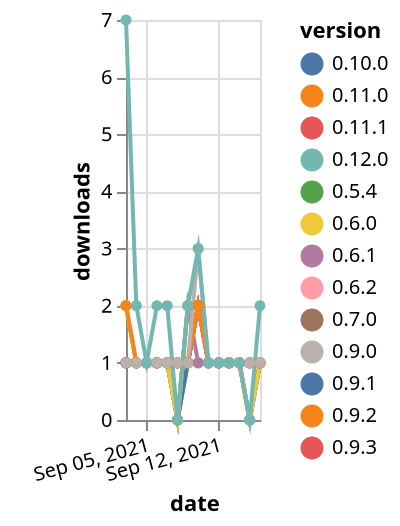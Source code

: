 {"$schema": "https://vega.github.io/schema/vega-lite/v5.json", "description": "A simple bar chart with embedded data.", "data": {"values": [{"date": "2021-09-03", "total": 136, "delta": 1, "version": "0.9.2"}, {"date": "2021-09-04", "total": 137, "delta": 1, "version": "0.9.2"}, {"date": "2021-09-05", "total": 138, "delta": 1, "version": "0.9.2"}, {"date": "2021-09-06", "total": 139, "delta": 1, "version": "0.9.2"}, {"date": "2021-09-07", "total": 140, "delta": 1, "version": "0.9.2"}, {"date": "2021-09-08", "total": 141, "delta": 1, "version": "0.9.2"}, {"date": "2021-09-09", "total": 142, "delta": 1, "version": "0.9.2"}, {"date": "2021-09-10", "total": 143, "delta": 1, "version": "0.9.2"}, {"date": "2021-09-11", "total": 144, "delta": 1, "version": "0.9.2"}, {"date": "2021-09-12", "total": 145, "delta": 1, "version": "0.9.2"}, {"date": "2021-09-13", "total": 146, "delta": 1, "version": "0.9.2"}, {"date": "2021-09-14", "total": 147, "delta": 1, "version": "0.9.2"}, {"date": "2021-09-15", "total": 148, "delta": 1, "version": "0.9.2"}, {"date": "2021-09-16", "total": 149, "delta": 1, "version": "0.9.2"}, {"date": "2021-09-03", "total": 157, "delta": 1, "version": "0.7.0"}, {"date": "2021-09-04", "total": 158, "delta": 1, "version": "0.7.0"}, {"date": "2021-09-05", "total": 159, "delta": 1, "version": "0.7.0"}, {"date": "2021-09-06", "total": 160, "delta": 1, "version": "0.7.0"}, {"date": "2021-09-07", "total": 161, "delta": 1, "version": "0.7.0"}, {"date": "2021-09-08", "total": 161, "delta": 0, "version": "0.7.0"}, {"date": "2021-09-09", "total": 162, "delta": 1, "version": "0.7.0"}, {"date": "2021-09-10", "total": 164, "delta": 2, "version": "0.7.0"}, {"date": "2021-09-11", "total": 165, "delta": 1, "version": "0.7.0"}, {"date": "2021-09-12", "total": 166, "delta": 1, "version": "0.7.0"}, {"date": "2021-09-13", "total": 167, "delta": 1, "version": "0.7.0"}, {"date": "2021-09-14", "total": 168, "delta": 1, "version": "0.7.0"}, {"date": "2021-09-15", "total": 168, "delta": 0, "version": "0.7.0"}, {"date": "2021-09-16", "total": 169, "delta": 1, "version": "0.7.0"}, {"date": "2021-09-03", "total": 253, "delta": 1, "version": "0.6.1"}, {"date": "2021-09-04", "total": 254, "delta": 1, "version": "0.6.1"}, {"date": "2021-09-05", "total": 255, "delta": 1, "version": "0.6.1"}, {"date": "2021-09-06", "total": 256, "delta": 1, "version": "0.6.1"}, {"date": "2021-09-07", "total": 257, "delta": 1, "version": "0.6.1"}, {"date": "2021-09-08", "total": 257, "delta": 0, "version": "0.6.1"}, {"date": "2021-09-09", "total": 259, "delta": 2, "version": "0.6.1"}, {"date": "2021-09-10", "total": 260, "delta": 1, "version": "0.6.1"}, {"date": "2021-09-11", "total": 261, "delta": 1, "version": "0.6.1"}, {"date": "2021-09-12", "total": 262, "delta": 1, "version": "0.6.1"}, {"date": "2021-09-13", "total": 263, "delta": 1, "version": "0.6.1"}, {"date": "2021-09-14", "total": 264, "delta": 1, "version": "0.6.1"}, {"date": "2021-09-15", "total": 264, "delta": 0, "version": "0.6.1"}, {"date": "2021-09-16", "total": 265, "delta": 1, "version": "0.6.1"}, {"date": "2021-09-03", "total": 135, "delta": 1, "version": "0.10.0"}, {"date": "2021-09-04", "total": 136, "delta": 1, "version": "0.10.0"}, {"date": "2021-09-05", "total": 137, "delta": 1, "version": "0.10.0"}, {"date": "2021-09-06", "total": 138, "delta": 1, "version": "0.10.0"}, {"date": "2021-09-07", "total": 139, "delta": 1, "version": "0.10.0"}, {"date": "2021-09-08", "total": 139, "delta": 0, "version": "0.10.0"}, {"date": "2021-09-09", "total": 140, "delta": 1, "version": "0.10.0"}, {"date": "2021-09-10", "total": 142, "delta": 2, "version": "0.10.0"}, {"date": "2021-09-11", "total": 143, "delta": 1, "version": "0.10.0"}, {"date": "2021-09-12", "total": 144, "delta": 1, "version": "0.10.0"}, {"date": "2021-09-13", "total": 145, "delta": 1, "version": "0.10.0"}, {"date": "2021-09-14", "total": 146, "delta": 1, "version": "0.10.0"}, {"date": "2021-09-15", "total": 146, "delta": 0, "version": "0.10.0"}, {"date": "2021-09-16", "total": 147, "delta": 1, "version": "0.10.0"}, {"date": "2021-09-03", "total": 149, "delta": 1, "version": "0.6.2"}, {"date": "2021-09-04", "total": 150, "delta": 1, "version": "0.6.2"}, {"date": "2021-09-05", "total": 151, "delta": 1, "version": "0.6.2"}, {"date": "2021-09-06", "total": 152, "delta": 1, "version": "0.6.2"}, {"date": "2021-09-07", "total": 153, "delta": 1, "version": "0.6.2"}, {"date": "2021-09-08", "total": 153, "delta": 0, "version": "0.6.2"}, {"date": "2021-09-09", "total": 155, "delta": 2, "version": "0.6.2"}, {"date": "2021-09-10", "total": 157, "delta": 2, "version": "0.6.2"}, {"date": "2021-09-11", "total": 158, "delta": 1, "version": "0.6.2"}, {"date": "2021-09-12", "total": 159, "delta": 1, "version": "0.6.2"}, {"date": "2021-09-13", "total": 160, "delta": 1, "version": "0.6.2"}, {"date": "2021-09-14", "total": 161, "delta": 1, "version": "0.6.2"}, {"date": "2021-09-15", "total": 161, "delta": 0, "version": "0.6.2"}, {"date": "2021-09-16", "total": 162, "delta": 1, "version": "0.6.2"}, {"date": "2021-09-03", "total": 131, "delta": 1, "version": "0.9.1"}, {"date": "2021-09-04", "total": 132, "delta": 1, "version": "0.9.1"}, {"date": "2021-09-05", "total": 133, "delta": 1, "version": "0.9.1"}, {"date": "2021-09-06", "total": 134, "delta": 1, "version": "0.9.1"}, {"date": "2021-09-07", "total": 135, "delta": 1, "version": "0.9.1"}, {"date": "2021-09-08", "total": 136, "delta": 1, "version": "0.9.1"}, {"date": "2021-09-09", "total": 137, "delta": 1, "version": "0.9.1"}, {"date": "2021-09-10", "total": 139, "delta": 2, "version": "0.9.1"}, {"date": "2021-09-11", "total": 140, "delta": 1, "version": "0.9.1"}, {"date": "2021-09-12", "total": 141, "delta": 1, "version": "0.9.1"}, {"date": "2021-09-13", "total": 142, "delta": 1, "version": "0.9.1"}, {"date": "2021-09-14", "total": 143, "delta": 1, "version": "0.9.1"}, {"date": "2021-09-15", "total": 144, "delta": 1, "version": "0.9.1"}, {"date": "2021-09-16", "total": 145, "delta": 1, "version": "0.9.1"}, {"date": "2021-09-03", "total": 113, "delta": 2, "version": "0.11.1"}, {"date": "2021-09-04", "total": 114, "delta": 1, "version": "0.11.1"}, {"date": "2021-09-05", "total": 115, "delta": 1, "version": "0.11.1"}, {"date": "2021-09-06", "total": 116, "delta": 1, "version": "0.11.1"}, {"date": "2021-09-07", "total": 117, "delta": 1, "version": "0.11.1"}, {"date": "2021-09-08", "total": 118, "delta": 1, "version": "0.11.1"}, {"date": "2021-09-09", "total": 119, "delta": 1, "version": "0.11.1"}, {"date": "2021-09-10", "total": 121, "delta": 2, "version": "0.11.1"}, {"date": "2021-09-11", "total": 122, "delta": 1, "version": "0.11.1"}, {"date": "2021-09-12", "total": 123, "delta": 1, "version": "0.11.1"}, {"date": "2021-09-13", "total": 124, "delta": 1, "version": "0.11.1"}, {"date": "2021-09-14", "total": 125, "delta": 1, "version": "0.11.1"}, {"date": "2021-09-15", "total": 126, "delta": 1, "version": "0.11.1"}, {"date": "2021-09-16", "total": 127, "delta": 1, "version": "0.11.1"}, {"date": "2021-09-03", "total": 174, "delta": 1, "version": "0.5.4"}, {"date": "2021-09-04", "total": 175, "delta": 1, "version": "0.5.4"}, {"date": "2021-09-05", "total": 176, "delta": 1, "version": "0.5.4"}, {"date": "2021-09-06", "total": 177, "delta": 1, "version": "0.5.4"}, {"date": "2021-09-07", "total": 178, "delta": 1, "version": "0.5.4"}, {"date": "2021-09-08", "total": 178, "delta": 0, "version": "0.5.4"}, {"date": "2021-09-09", "total": 180, "delta": 2, "version": "0.5.4"}, {"date": "2021-09-10", "total": 182, "delta": 2, "version": "0.5.4"}, {"date": "2021-09-11", "total": 183, "delta": 1, "version": "0.5.4"}, {"date": "2021-09-12", "total": 184, "delta": 1, "version": "0.5.4"}, {"date": "2021-09-13", "total": 185, "delta": 1, "version": "0.5.4"}, {"date": "2021-09-14", "total": 186, "delta": 1, "version": "0.5.4"}, {"date": "2021-09-15", "total": 186, "delta": 0, "version": "0.5.4"}, {"date": "2021-09-16", "total": 187, "delta": 1, "version": "0.5.4"}, {"date": "2021-09-03", "total": 157, "delta": 2, "version": "0.6.0"}, {"date": "2021-09-04", "total": 158, "delta": 1, "version": "0.6.0"}, {"date": "2021-09-05", "total": 159, "delta": 1, "version": "0.6.0"}, {"date": "2021-09-06", "total": 160, "delta": 1, "version": "0.6.0"}, {"date": "2021-09-07", "total": 161, "delta": 1, "version": "0.6.0"}, {"date": "2021-09-08", "total": 161, "delta": 0, "version": "0.6.0"}, {"date": "2021-09-09", "total": 163, "delta": 2, "version": "0.6.0"}, {"date": "2021-09-10", "total": 165, "delta": 2, "version": "0.6.0"}, {"date": "2021-09-11", "total": 166, "delta": 1, "version": "0.6.0"}, {"date": "2021-09-12", "total": 167, "delta": 1, "version": "0.6.0"}, {"date": "2021-09-13", "total": 168, "delta": 1, "version": "0.6.0"}, {"date": "2021-09-14", "total": 169, "delta": 1, "version": "0.6.0"}, {"date": "2021-09-15", "total": 169, "delta": 0, "version": "0.6.0"}, {"date": "2021-09-16", "total": 170, "delta": 1, "version": "0.6.0"}, {"date": "2021-09-03", "total": 163, "delta": 1, "version": "0.9.3"}, {"date": "2021-09-04", "total": 164, "delta": 1, "version": "0.9.3"}, {"date": "2021-09-05", "total": 165, "delta": 1, "version": "0.9.3"}, {"date": "2021-09-06", "total": 166, "delta": 1, "version": "0.9.3"}, {"date": "2021-09-07", "total": 167, "delta": 1, "version": "0.9.3"}, {"date": "2021-09-08", "total": 168, "delta": 1, "version": "0.9.3"}, {"date": "2021-09-09", "total": 169, "delta": 1, "version": "0.9.3"}, {"date": "2021-09-10", "total": 171, "delta": 2, "version": "0.9.3"}, {"date": "2021-09-11", "total": 172, "delta": 1, "version": "0.9.3"}, {"date": "2021-09-12", "total": 173, "delta": 1, "version": "0.9.3"}, {"date": "2021-09-13", "total": 174, "delta": 1, "version": "0.9.3"}, {"date": "2021-09-14", "total": 175, "delta": 1, "version": "0.9.3"}, {"date": "2021-09-15", "total": 176, "delta": 1, "version": "0.9.3"}, {"date": "2021-09-16", "total": 177, "delta": 1, "version": "0.9.3"}, {"date": "2021-09-03", "total": 130, "delta": 2, "version": "0.11.0"}, {"date": "2021-09-04", "total": 131, "delta": 1, "version": "0.11.0"}, {"date": "2021-09-05", "total": 132, "delta": 1, "version": "0.11.0"}, {"date": "2021-09-06", "total": 133, "delta": 1, "version": "0.11.0"}, {"date": "2021-09-07", "total": 134, "delta": 1, "version": "0.11.0"}, {"date": "2021-09-08", "total": 135, "delta": 1, "version": "0.11.0"}, {"date": "2021-09-09", "total": 136, "delta": 1, "version": "0.11.0"}, {"date": "2021-09-10", "total": 138, "delta": 2, "version": "0.11.0"}, {"date": "2021-09-11", "total": 139, "delta": 1, "version": "0.11.0"}, {"date": "2021-09-12", "total": 140, "delta": 1, "version": "0.11.0"}, {"date": "2021-09-13", "total": 141, "delta": 1, "version": "0.11.0"}, {"date": "2021-09-14", "total": 142, "delta": 1, "version": "0.11.0"}, {"date": "2021-09-15", "total": 143, "delta": 1, "version": "0.11.0"}, {"date": "2021-09-16", "total": 144, "delta": 1, "version": "0.11.0"}, {"date": "2021-09-03", "total": 297, "delta": 1, "version": "0.9.0"}, {"date": "2021-09-04", "total": 298, "delta": 1, "version": "0.9.0"}, {"date": "2021-09-05", "total": 299, "delta": 1, "version": "0.9.0"}, {"date": "2021-09-06", "total": 300, "delta": 1, "version": "0.9.0"}, {"date": "2021-09-07", "total": 301, "delta": 1, "version": "0.9.0"}, {"date": "2021-09-08", "total": 302, "delta": 1, "version": "0.9.0"}, {"date": "2021-09-09", "total": 303, "delta": 1, "version": "0.9.0"}, {"date": "2021-09-10", "total": 306, "delta": 3, "version": "0.9.0"}, {"date": "2021-09-11", "total": 307, "delta": 1, "version": "0.9.0"}, {"date": "2021-09-12", "total": 308, "delta": 1, "version": "0.9.0"}, {"date": "2021-09-13", "total": 309, "delta": 1, "version": "0.9.0"}, {"date": "2021-09-14", "total": 310, "delta": 1, "version": "0.9.0"}, {"date": "2021-09-15", "total": 311, "delta": 1, "version": "0.9.0"}, {"date": "2021-09-16", "total": 312, "delta": 1, "version": "0.9.0"}, {"date": "2021-09-03", "total": 113, "delta": 7, "version": "0.12.0"}, {"date": "2021-09-04", "total": 115, "delta": 2, "version": "0.12.0"}, {"date": "2021-09-05", "total": 116, "delta": 1, "version": "0.12.0"}, {"date": "2021-09-06", "total": 118, "delta": 2, "version": "0.12.0"}, {"date": "2021-09-07", "total": 120, "delta": 2, "version": "0.12.0"}, {"date": "2021-09-08", "total": 120, "delta": 0, "version": "0.12.0"}, {"date": "2021-09-09", "total": 122, "delta": 2, "version": "0.12.0"}, {"date": "2021-09-10", "total": 125, "delta": 3, "version": "0.12.0"}, {"date": "2021-09-11", "total": 126, "delta": 1, "version": "0.12.0"}, {"date": "2021-09-12", "total": 127, "delta": 1, "version": "0.12.0"}, {"date": "2021-09-13", "total": 128, "delta": 1, "version": "0.12.0"}, {"date": "2021-09-14", "total": 129, "delta": 1, "version": "0.12.0"}, {"date": "2021-09-15", "total": 129, "delta": 0, "version": "0.12.0"}, {"date": "2021-09-16", "total": 131, "delta": 2, "version": "0.12.0"}]}, "width": "container", "mark": {"type": "line", "point": {"filled": true}}, "encoding": {"x": {"field": "date", "type": "temporal", "timeUnit": "yearmonthdate", "title": "date", "axis": {"labelAngle": -15}}, "y": {"field": "delta", "type": "quantitative", "title": "downloads"}, "color": {"field": "version", "type": "nominal"}, "tooltip": {"field": "delta"}}}